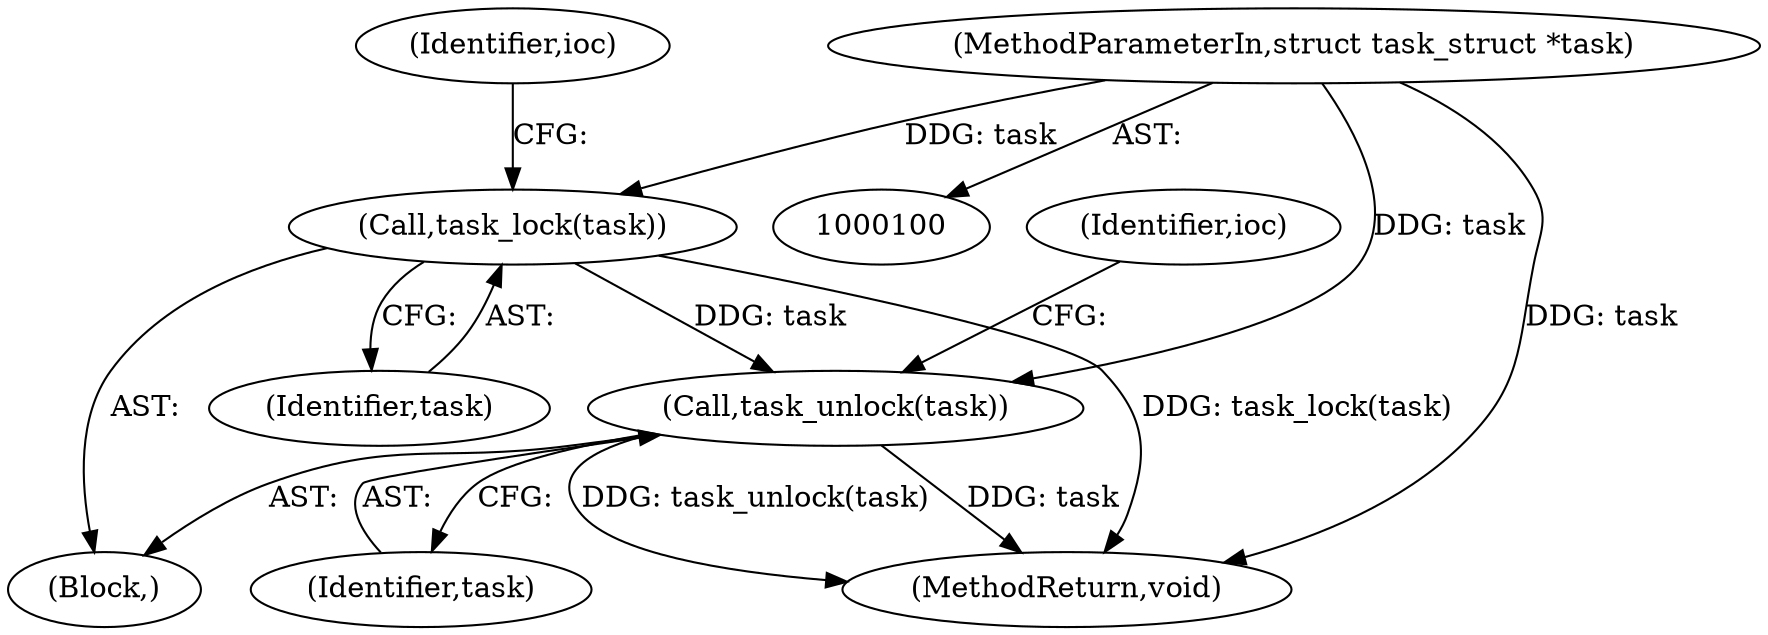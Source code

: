 digraph "0_linux_b69f2292063d2caf37ca9aec7d63ded203701bf3@pointer" {
"1000116" [label="(Call,task_unlock(task))"];
"1000104" [label="(Call,task_lock(task))"];
"1000101" [label="(MethodParameterIn,struct task_struct *task)"];
"1000107" [label="(Identifier,ioc)"];
"1000101" [label="(MethodParameterIn,struct task_struct *task)"];
"1000117" [label="(Identifier,task)"];
"1000122" [label="(Identifier,ioc)"];
"1000143" [label="(MethodReturn,void)"];
"1000104" [label="(Call,task_lock(task))"];
"1000105" [label="(Identifier,task)"];
"1000102" [label="(Block,)"];
"1000116" [label="(Call,task_unlock(task))"];
"1000116" -> "1000102"  [label="AST: "];
"1000116" -> "1000117"  [label="CFG: "];
"1000117" -> "1000116"  [label="AST: "];
"1000122" -> "1000116"  [label="CFG: "];
"1000116" -> "1000143"  [label="DDG: task"];
"1000116" -> "1000143"  [label="DDG: task_unlock(task)"];
"1000104" -> "1000116"  [label="DDG: task"];
"1000101" -> "1000116"  [label="DDG: task"];
"1000104" -> "1000102"  [label="AST: "];
"1000104" -> "1000105"  [label="CFG: "];
"1000105" -> "1000104"  [label="AST: "];
"1000107" -> "1000104"  [label="CFG: "];
"1000104" -> "1000143"  [label="DDG: task_lock(task)"];
"1000101" -> "1000104"  [label="DDG: task"];
"1000101" -> "1000100"  [label="AST: "];
"1000101" -> "1000143"  [label="DDG: task"];
}
